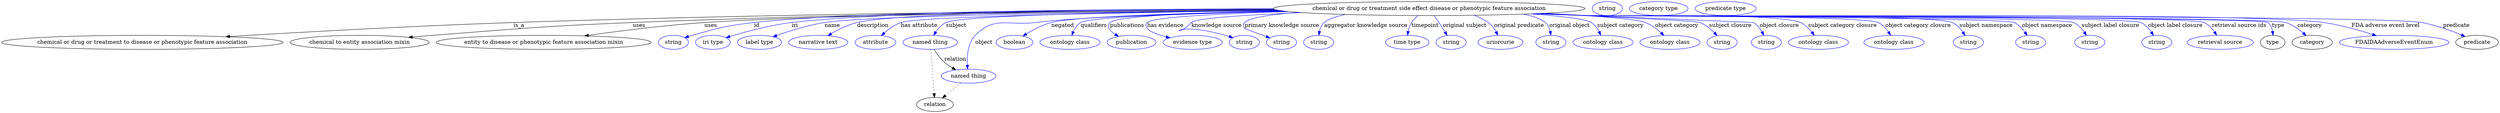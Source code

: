 digraph {
	graph [bb="0,0,6374,283"];
	node [label="\N"];
	"chemical or drug or treatment side effect disease or phenotypic feature association"	[height=0.5,
		label="chemical or drug or treatment side effect disease or phenotypic feature association",
		pos="3643.4,265",
		width=11.049];
	"chemical or drug or treatment to disease or phenotypic feature association"	[height=0.5,
		pos="359.42,178",
		width=9.9838];
	"chemical or drug or treatment side effect disease or phenotypic feature association" -> "chemical or drug or treatment to disease or phenotypic feature association"	[label=is_a,
		lp="1321.4,221.5",
		pos="e,572.52,192.54 3249.1,262.62 2784.6,259.95 1989.7,252.1 1307.4,229 1059.2,220.6 774.78,204.77 582.73,193.16"];
	"chemical to entity association mixin"	[height=0.5,
		pos="914.42,178",
		width=4.9287];
	"chemical or drug or treatment side effect disease or phenotypic feature association" -> "chemical to entity association mixin"	[label=uses,
		lp="1627.9,221.5",
		pos="e,1039.4,190.81 3248.5,262.73 2838.9,260.12 2180.1,252.28 1611.4,229 1384.5,219.71 1327.9,213.62 1101.4,196 1084.6,194.69 1067,193.22 \
1049.6,191.71"];
	"entity to disease or phenotypic feature association mixin"	[height=0.5,
		pos="1384.4,178",
		width=7.6188];
	"chemical or drug or treatment side effect disease or phenotypic feature association" -> "entity to disease or phenotypic feature association mixin"	[label=uses,
		lp="1810.9,221.5",
		pos="e,1488.6,194.7 3254.1,261.32 2797.2,257.34 2067.5,248.19 1794.4,229 1694.2,221.96 1580.8,207.64 1498.7,196.12"];
	id	[color=blue,
		height=0.5,
		label=string,
		pos="1715.4,178",
		width=1.0652];
	"chemical or drug or treatment side effect disease or phenotypic feature association" -> id	[color=blue,
		label=id,
		lp="1928.4,221.5",
		pos="e,1744.4,189.97 3245.5,264.45 2818.4,263.41 2167.9,257 1921.4,229 1850.1,220.9 1832.5,215.35 1763.4,196 1760.3,195.13 1757.1,194.16 \
1753.9,193.14",
		style=solid];
	iri	[color=blue,
		height=0.5,
		label="iri type",
		pos="1816.4,178",
		width=1.2277];
	"chemical or drug or treatment side effect disease or phenotypic feature association" -> iri	[color=blue,
		label=iri,
		lp="2024.4,221.5",
		pos="e,1849.6,189.98 3245.8,264.52 2842.1,263.41 2245,256.83 2016.4,229 1961.2,222.28 1899.4,205.31 1859.3,193",
		style=solid];
	name	[color=blue,
		height=0.5,
		label="label type",
		pos="1935.4,178",
		width=1.5707];
	"chemical or drug or treatment side effect disease or phenotypic feature association" -> name	[color=blue,
		label=name,
		lp="2120.4,221.5",
		pos="e,1969.9,192.44 3257,260.69 2837.1,256.22 2211.2,246.7 2100.4,229 2058.5,222.3 2012.4,207.68 1979.6,195.97",
		style=solid];
	description	[color=blue,
		height=0.5,
		label="narrative text",
		pos="2085.4,178",
		width=2.0943];
	"chemical or drug or treatment side effect disease or phenotypic feature association" -> description	[color=blue,
		label=description,
		lp="2223.9,221.5",
		pos="e,2109.6,195.22 3246.9,263.54 2849.8,261.63 2283.7,254.39 2183.4,229 2160.4,223.19 2136.7,211.27 2118.4,200.53",
		style=solid];
	"has attribute"	[color=blue,
		height=0.5,
		label=attribute,
		pos="2230.4,178",
		width=1.4443];
	"chemical or drug or treatment side effect disease or phenotypic feature association" -> "has attribute"	[color=blue,
		label="has attribute",
		lp="2342.4,221.5",
		pos="e,2245.8,195.4 3262,259.88 2879.5,254.86 2340.6,245.02 2295.4,229 2279.7,223.43 2264.8,212.51 2253.2,202.29",
		style=solid];
	subject	[color=blue,
		height=0.5,
		label="named thing",
		pos="2370.4,178",
		width=1.9318];
	"chemical or drug or treatment side effect disease or phenotypic feature association" -> subject	[color=blue,
		label=subject,
		lp="2436.4,221.5",
		pos="e,2379,196.22 3256.3,260.83 2909.1,256.77 2448.3,247.86 2410.4,229 2399.8,223.69 2391,214.06 2384.4,204.66",
		style=solid];
	object	[color=blue,
		height=0.5,
		label="named thing",
		pos="2468.4,91",
		width=1.9318];
	"chemical or drug or treatment side effect disease or phenotypic feature association" -> object	[color=blue,
		label=object,
		lp="2507.4,178",
		pos="e,2465.9,109.28 3275.8,258.08 3040.3,252.96 2757.1,243.95 2637.4,229 2568.8,220.43 2533,246.13 2485.4,196 2466.2,175.75 2463.8,142.68 \
2465.1,119.27",
		style=solid];
	negated	[color=blue,
		height=0.5,
		label=boolean,
		pos="2585.4,178",
		width=1.2999];
	"chemical or drug or treatment side effect disease or phenotypic feature association" -> negated	[color=blue,
		label=negated,
		lp="2707.4,221.5",
		pos="e,2606.8,194.16 3271.6,258.58 3024.7,253.58 2735.7,244.53 2678.4,229 2656,222.91 2632.9,210.58 2615.4,199.68",
		style=solid];
	qualifiers	[color=blue,
		height=0.5,
		label="ontology class",
		pos="2726.4,178",
		width=2.1304];
	"chemical or drug or treatment side effect disease or phenotypic feature association" -> qualifiers	[color=blue,
		label=qualifiers,
		lp="2786.9,221.5",
		pos="e,2730.8,195.99 3278.1,257.84 3042.8,252.52 2776.5,243.38 2753.4,229 2744.8,223.63 2738.8,214.51 2734.6,205.52",
		style=solid];
	publications	[color=blue,
		height=0.5,
		label=publication,
		pos="2883.4,178",
		width=1.7332];
	"chemical or drug or treatment side effect disease or phenotypic feature association" -> publications	[color=blue,
		label=publications,
		lp="2872.4,221.5",
		pos="e,2850.5,193.31 3266.7,259.2 3061,254.66 2844.6,245.88 2828.4,229 2818.4,218.5 2827.8,207.57 2841.5,198.61",
		style=solid];
	"has evidence"	[color=blue,
		height=0.5,
		label="evidence type",
		pos="3039.4,178",
		width=2.0943];
	"chemical or drug or treatment side effect disease or phenotypic feature association" -> "has evidence"	[color=blue,
		label="has evidence",
		lp="2969.9,221.5",
		pos="e,2981.7,189.71 3285.5,257.13 3111.6,251.97 2937,243.27 2923.4,229 2918.8,224.17 2919.4,219.35 2923.4,214 2929.9,205.25 2950.2,197.84 \
2972,192.13",
		style=solid];
	"knowledge source"	[color=blue,
		height=0.5,
		label=string,
		pos="3171.4,178",
		width=1.0652];
	"chemical or drug or treatment side effect disease or phenotypic feature association" -> "knowledge source"	[color=blue,
		label="knowledge source",
		lp="3100.9,221.5",
		pos="e,3142.4,189.98 3319.4,254.56 3180.5,248.87 3047.3,240.48 3036.4,229 2990.9,180.74 2976.1,237.12 3123.4,196 3126.5,195.13 3129.7,\
194.17 3132.9,193.15",
		style=solid];
	"primary knowledge source"	[color=blue,
		height=0.5,
		label=string,
		pos="3266.4,178",
		width=1.0652];
	"chemical or drug or treatment side effect disease or phenotypic feature association" -> "primary knowledge source"	[color=blue,
		label="primary knowledge source",
		lp="3267.4,221.5",
		pos="e,3236.8,189.56 3310.2,255.15 3240.5,249.97 3184.3,241.81 3172.4,229 3167.9,224.11 3168.6,219.48 3172.4,214 3173.3,212.74 3201.9,\
202.19 3227.3,193",
		style=solid];
	"aggregator knowledge source"	[color=blue,
		height=0.5,
		label=string,
		pos="3361.4,178",
		width=1.0652];
	"chemical or drug or treatment side effect disease or phenotypic feature association" -> "aggregator knowledge source"	[color=blue,
		label="aggregator knowledge source",
		lp="3481.9,221.5",
		pos="e,3361.7,196.37 3429.8,249.76 3405.6,244.75 3385.8,238.02 3375.4,229 3368.8,223.29 3365.2,214.77 3363.3,206.36",
		style=solid];
	timepoint	[color=blue,
		height=0.5,
		label="time type",
		pos="3587.4,178",
		width=1.5346];
	"chemical or drug or treatment side effect disease or phenotypic feature association" -> timepoint	[color=blue,
		label=timepoint,
		lp="3633.4,221.5",
		pos="e,3588.3,196.31 3615.3,246.98 3608.9,241.92 3602.8,235.86 3598.4,229 3594.2,222.28 3591.6,214.16 3589.9,206.44",
		style=solid];
	"original subject"	[color=blue,
		height=0.5,
		label=string,
		pos="3699.4,178",
		width=1.0652];
	"chemical or drug or treatment side effect disease or phenotypic feature association" -> "original subject"	[color=blue,
		label="original subject",
		lp="3734.4,221.5",
		pos="e,3689.4,195.84 3656.1,246.71 3660.1,241.11 3664.5,234.84 3668.4,229 3673.7,221.09 3679.2,212.33 3684.1,204.38",
		style=solid];
	"original predicate"	[color=blue,
		height=0.5,
		label=uriorcurie,
		pos="3825.4,178",
		width=1.5887];
	"chemical or drug or treatment side effect disease or phenotypic feature association" -> "original predicate"	[color=blue,
		label="original predicate",
		lp="3872.9,221.5",
		pos="e,3818.8,196.33 3758.1,247.71 3771.1,242.95 3783.5,236.84 3794.4,229 3802.7,223.06 3809.3,214.14 3814.1,205.48",
		style=solid];
	"original object"	[color=blue,
		height=0.5,
		label=string,
		pos="3954.4,178",
		width=1.0652];
	"chemical or drug or treatment side effect disease or phenotypic feature association" -> "original object"	[color=blue,
		label="original object",
		lp="4001.9,221.5",
		pos="e,3954.2,196.41 3883.8,250.59 3908.9,245.44 3929.4,238.45 3940.4,229 3947,223.33 3950.7,214.82 3952.6,206.41",
		style=solid];
	"subject category"	[color=blue,
		height=0.5,
		label="ontology class",
		pos="4087.4,178",
		width=2.1304];
	"chemical or drug or treatment side effect disease or phenotypic feature association" -> "subject category"	[color=blue,
		label="subject category",
		lp="4131.9,221.5",
		pos="e,4081.7,196.37 3902.5,251.31 3976.9,245.82 4042.3,238.44 4057.4,229 4066.2,223.52 4072.8,214.42 4077.5,205.47",
		style=solid];
	"object category"	[color=blue,
		height=0.5,
		label="ontology class",
		pos="4258.4,178",
		width=2.1304];
	"chemical or drug or treatment side effect disease or phenotypic feature association" -> "object category"	[color=blue,
		label="object category",
		lp="4275.9,221.5",
		pos="e,4243.1,195.68 3937.9,252.86 4055.6,246.98 4169.7,238.91 4195.4,229 4210.3,223.27 4224.5,212.7 4235.6,202.74",
		style=solid];
	"subject closure"	[color=blue,
		height=0.5,
		label=string,
		pos="4391.4,178",
		width=1.0652];
	"chemical or drug or treatment side effect disease or phenotypic feature association" -> "subject closure"	[color=blue,
		label="subject closure",
		lp="4412.9,221.5",
		pos="e,4378.6,195.24 3920.6,252.06 4108.8,243.62 4325.4,233.1 4335.4,229 4349.3,223.32 4361.9,212.68 4371.7,202.68",
		style=solid];
	"object closure"	[color=blue,
		height=0.5,
		label=string,
		pos="4504.4,178",
		width=1.0652];
	"chemical or drug or treatment side effect disease or phenotypic feature association" -> "object closure"	[color=blue,
		label="object closure",
		lp="4537.4,221.5",
		pos="e,4498,196.08 3924.1,252.23 4164.1,242.14 4471,229.22 4471.4,229 4480.9,223.62 4488.2,214.25 4493.4,205.05",
		style=solid];
	"subject category closure"	[color=blue,
		height=0.5,
		label="ontology class",
		pos="4637.4,178",
		width=2.1304];
	"chemical or drug or treatment side effect disease or phenotypic feature association" -> "subject category closure"	[color=blue,
		label="subject category closure",
		lp="4698.9,221.5",
		pos="e,4626.9,196.25 3920.9,252.09 3964.3,250.33 4008.5,248.57 4050.4,247 4110.5,244.74 4536.8,254.08 4591.4,229 4603,223.67 4613,213.91 \
4620.7,204.41",
		style=solid];
	"object category closure"	[color=blue,
		height=0.5,
		label="ontology class",
		pos="4830.4,178",
		width=2.1304];
	"chemical or drug or treatment side effect disease or phenotypic feature association" -> "object category closure"	[color=blue,
		label="object category closure",
		lp="4891.9,221.5",
		pos="e,4821.8,196.24 3917.1,251.92 3961.6,250.14 4007.3,248.42 4050.4,247 4091.5,245.64 4753.6,247.26 4790.4,229 4801.1,223.71 4809.8,\
214.08 4816.4,204.68",
		style=solid];
	"subject namespace"	[color=blue,
		height=0.5,
		label=string,
		pos="5020.4,178",
		width=1.0652];
	"chemical or drug or treatment side effect disease or phenotypic feature association" -> "subject namespace"	[color=blue,
		label="subject namespace",
		lp="5065.4,221.5",
		pos="e,5011.8,195.78 3914.6,251.83 3959.9,250.03 4006.5,248.34 4050.4,247 4102,245.42 4933,251.53 4979.4,229 4990.4,223.67 4999.4,213.85 \
5006.2,204.32",
		style=solid];
	"object namespace"	[color=blue,
		height=0.5,
		label=string,
		pos="5179.4,178",
		width=1.0652];
	"chemical or drug or treatment side effect disease or phenotypic feature association" -> "object namespace"	[color=blue,
		label="object namespace",
		lp="5221.4,221.5",
		pos="e,5170.5,195.8 3913.5,251.76 3959.2,249.97 4006.1,248.29 4050.4,247 4080.6,246.12 5110.2,241.98 5137.4,229 5148.5,223.7 5157.8,213.89 \
5164.8,204.35",
		style=solid];
	"subject label closure"	[color=blue,
		height=0.5,
		label=string,
		pos="5330.4,178",
		width=1.0652];
	"chemical or drug or treatment side effect disease or phenotypic feature association" -> "subject label closure"	[color=blue,
		label="subject label closure",
		lp="5383.4,221.5",
		pos="e,5321.8,195.8 3912.4,251.73 3958.4,249.93 4005.8,248.26 4050.4,247 4084.8,246.03 5258.4,243.95 5289.4,229 5300.4,223.7 5309.5,213.88 \
5316.2,204.34",
		style=solid];
	"object label closure"	[color=blue,
		height=0.5,
		label=string,
		pos="5501.4,178",
		width=1.0652];
	"chemical or drug or treatment side effect disease or phenotypic feature association" -> "object label closure"	[color=blue,
		label="object label closure",
		lp="5548.9,221.5",
		pos="e,5493.1,195.79 3911.6,251.69 3957.9,249.89 4005.5,248.22 4050.4,247 4089.6,245.93 5426.2,246.2 5461.4,229 5472.3,223.7 5481.1,213.88 \
5487.7,204.34",
		style=solid];
	"retrieval source ids"	[color=blue,
		height=0.5,
		label="retrieval source",
		pos="5663.4,178",
		width=2.347];
	"chemical or drug or treatment side effect disease or phenotypic feature association" -> "retrieval source ids"	[color=blue,
		label="retrieval source ids",
		lp="5711.9,221.5",
		pos="e,5654.5,196.3 3911,251.67 3957.5,249.86 4005.3,248.2 4050.4,247 4094.1,245.84 5583.1,247.9 5622.4,229 5633.3,223.79 5642.2,214.18 \
5649,204.76",
		style=solid];
	type	[height=0.5,
		pos="5797.4,178",
		width=0.86659];
	"chemical or drug or treatment side effect disease or phenotypic feature association" -> type	[color=blue,
		label=type,
		lp="5811.4,221.5",
		pos="e,5798.3,196.18 3910.5,251.65 3957.1,249.83 4005.2,248.18 4050.4,247 4074.5,246.37 5766.6,244.02 5785.4,229 5792.3,223.54 5795.6,\
214.92 5797.2,206.37",
		style=solid];
	category	[height=0.5,
		pos="5898.4,178",
		width=1.4263];
	"chemical or drug or treatment side effect disease or phenotypic feature association" -> category	[color=blue,
		label=category,
		lp="5891.9,221.5",
		pos="e,5882.8,195.25 3910.2,251.65 3956.9,249.83 4005.1,248.18 4050.4,247 4099.9,245.72 5784.5,244.83 5831.4,229 5847.6,223.53 5863.1,\
212.51 5875.1,202.2",
		style=solid];
	"FDA adverse event level"	[color=blue,
		height=0.5,
		label=FDAIDAAdverseEventEnum,
		pos="6107.4,178",
		width=3.8816];
	"chemical or drug or treatment side effect disease or phenotypic feature association" -> "FDA adverse event level"	[color=blue,
		label="FDA adverse event level",
		lp="6085.9,221.5",
		pos="e,6062.2,195.09 3910.2,251.63 3956.9,249.81 4005.1,248.16 4050.4,247 4258.9,241.65 5720.9,258.16 5927.4,229 5970.3,222.95 6017.4,\
209.62 6052.6,198.24",
		style=solid];
	predicate	[height=0.5,
		pos="6319.4,178",
		width=1.5165];
	"chemical or drug or treatment side effect disease or phenotypic feature association" -> predicate	[color=blue,
		label=predicate,
		lp="6266.4,221.5",
		pos="e,6288.9,193.06 3909.6,251.61 3956.5,249.79 4004.9,248.14 4050.4,247 4168.6,244.03 6061,249.4 6177.4,229 6213,222.76 6251.5,208.69 \
6279.5,197.06",
		style=solid];
	subject -> object	[label=relation,
		lp="2434.4,134.5",
		pos="e,2435.8,107 2380.2,159.8 2386.7,149.42 2395.9,136.42 2406.4,127 2412.5,121.55 2419.6,116.58 2426.7,112.21"];
	relation	[height=0.5,
		pos="2382.4,18",
		width=1.2999];
	subject -> relation	[pos="e,2381.1,36.188 2371.7,159.79 2373.8,132.48 2377.9,78.994 2380.3,46.38",
		style=dotted];
	object -> relation	[pos="e,2401.4,34.647 2448.5,73.533 2436.8,63.922 2422,51.669 2409.3,41.213",
		style=dotted];
	association_type	[color=blue,
		height=0.5,
		label=string,
		pos="4097.4,265",
		width=1.0652];
	association_category	[color=blue,
		height=0.5,
		label="category type",
		pos="4228.4,265",
		width=2.0762];
	"chemical or drug or treatment side effect disease or phenotypic feature association_predicate"	[color=blue,
		height=0.5,
		label="predicate type",
		pos="4399.4,265",
		width=2.1665];
}
